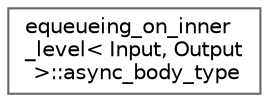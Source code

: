 digraph "类继承关系图"
{
 // LATEX_PDF_SIZE
  bgcolor="transparent";
  edge [fontname=Helvetica,fontsize=10,labelfontname=Helvetica,labelfontsize=10];
  node [fontname=Helvetica,fontsize=10,shape=box,height=0.2,width=0.4];
  rankdir="LR";
  Node0 [id="Node000000",label="equeueing_on_inner\l_level\< Input, Output\l \>::async_body_type",height=0.2,width=0.4,color="grey40", fillcolor="white", style="filled",URL="$classequeueing__on__inner__level_1_1async__body__type.html",tooltip=" "];
}
